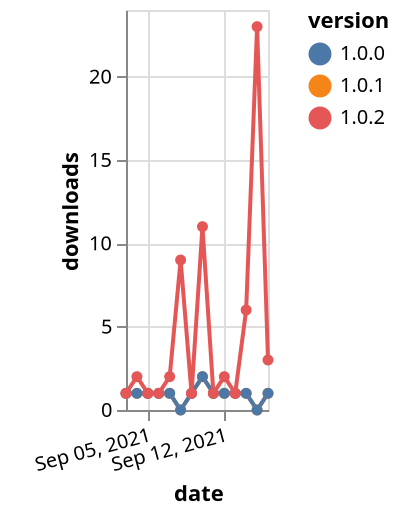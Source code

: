 {"$schema": "https://vega.github.io/schema/vega-lite/v5.json", "description": "A simple bar chart with embedded data.", "data": {"values": [{"date": "2021-09-03", "total": 139, "delta": 1, "version": "1.0.1"}, {"date": "2021-09-04", "total": 140, "delta": 1, "version": "1.0.1"}, {"date": "2021-09-05", "total": 141, "delta": 1, "version": "1.0.1"}, {"date": "2021-09-06", "total": 142, "delta": 1, "version": "1.0.1"}, {"date": "2021-09-07", "total": 143, "delta": 1, "version": "1.0.1"}, {"date": "2021-09-08", "total": 143, "delta": 0, "version": "1.0.1"}, {"date": "2021-09-09", "total": 144, "delta": 1, "version": "1.0.1"}, {"date": "2021-09-10", "total": 146, "delta": 2, "version": "1.0.1"}, {"date": "2021-09-11", "total": 147, "delta": 1, "version": "1.0.1"}, {"date": "2021-09-12", "total": 148, "delta": 1, "version": "1.0.1"}, {"date": "2021-09-13", "total": 149, "delta": 1, "version": "1.0.1"}, {"date": "2021-09-14", "total": 150, "delta": 1, "version": "1.0.1"}, {"date": "2021-09-15", "total": 150, "delta": 0, "version": "1.0.1"}, {"date": "2021-09-16", "total": 151, "delta": 1, "version": "1.0.1"}, {"date": "2021-09-03", "total": 135, "delta": 1, "version": "1.0.0"}, {"date": "2021-09-04", "total": 136, "delta": 1, "version": "1.0.0"}, {"date": "2021-09-05", "total": 137, "delta": 1, "version": "1.0.0"}, {"date": "2021-09-06", "total": 138, "delta": 1, "version": "1.0.0"}, {"date": "2021-09-07", "total": 139, "delta": 1, "version": "1.0.0"}, {"date": "2021-09-08", "total": 139, "delta": 0, "version": "1.0.0"}, {"date": "2021-09-09", "total": 140, "delta": 1, "version": "1.0.0"}, {"date": "2021-09-10", "total": 142, "delta": 2, "version": "1.0.0"}, {"date": "2021-09-11", "total": 143, "delta": 1, "version": "1.0.0"}, {"date": "2021-09-12", "total": 144, "delta": 1, "version": "1.0.0"}, {"date": "2021-09-13", "total": 145, "delta": 1, "version": "1.0.0"}, {"date": "2021-09-14", "total": 146, "delta": 1, "version": "1.0.0"}, {"date": "2021-09-15", "total": 146, "delta": 0, "version": "1.0.0"}, {"date": "2021-09-16", "total": 147, "delta": 1, "version": "1.0.0"}, {"date": "2021-09-03", "total": 1552, "delta": 1, "version": "1.0.2"}, {"date": "2021-09-04", "total": 1554, "delta": 2, "version": "1.0.2"}, {"date": "2021-09-05", "total": 1555, "delta": 1, "version": "1.0.2"}, {"date": "2021-09-06", "total": 1556, "delta": 1, "version": "1.0.2"}, {"date": "2021-09-07", "total": 1558, "delta": 2, "version": "1.0.2"}, {"date": "2021-09-08", "total": 1567, "delta": 9, "version": "1.0.2"}, {"date": "2021-09-09", "total": 1568, "delta": 1, "version": "1.0.2"}, {"date": "2021-09-10", "total": 1579, "delta": 11, "version": "1.0.2"}, {"date": "2021-09-11", "total": 1580, "delta": 1, "version": "1.0.2"}, {"date": "2021-09-12", "total": 1582, "delta": 2, "version": "1.0.2"}, {"date": "2021-09-13", "total": 1583, "delta": 1, "version": "1.0.2"}, {"date": "2021-09-14", "total": 1589, "delta": 6, "version": "1.0.2"}, {"date": "2021-09-15", "total": 1612, "delta": 23, "version": "1.0.2"}, {"date": "2021-09-16", "total": 1615, "delta": 3, "version": "1.0.2"}]}, "width": "container", "mark": {"type": "line", "point": {"filled": true}}, "encoding": {"x": {"field": "date", "type": "temporal", "timeUnit": "yearmonthdate", "title": "date", "axis": {"labelAngle": -15}}, "y": {"field": "delta", "type": "quantitative", "title": "downloads"}, "color": {"field": "version", "type": "nominal"}, "tooltip": {"field": "delta"}}}